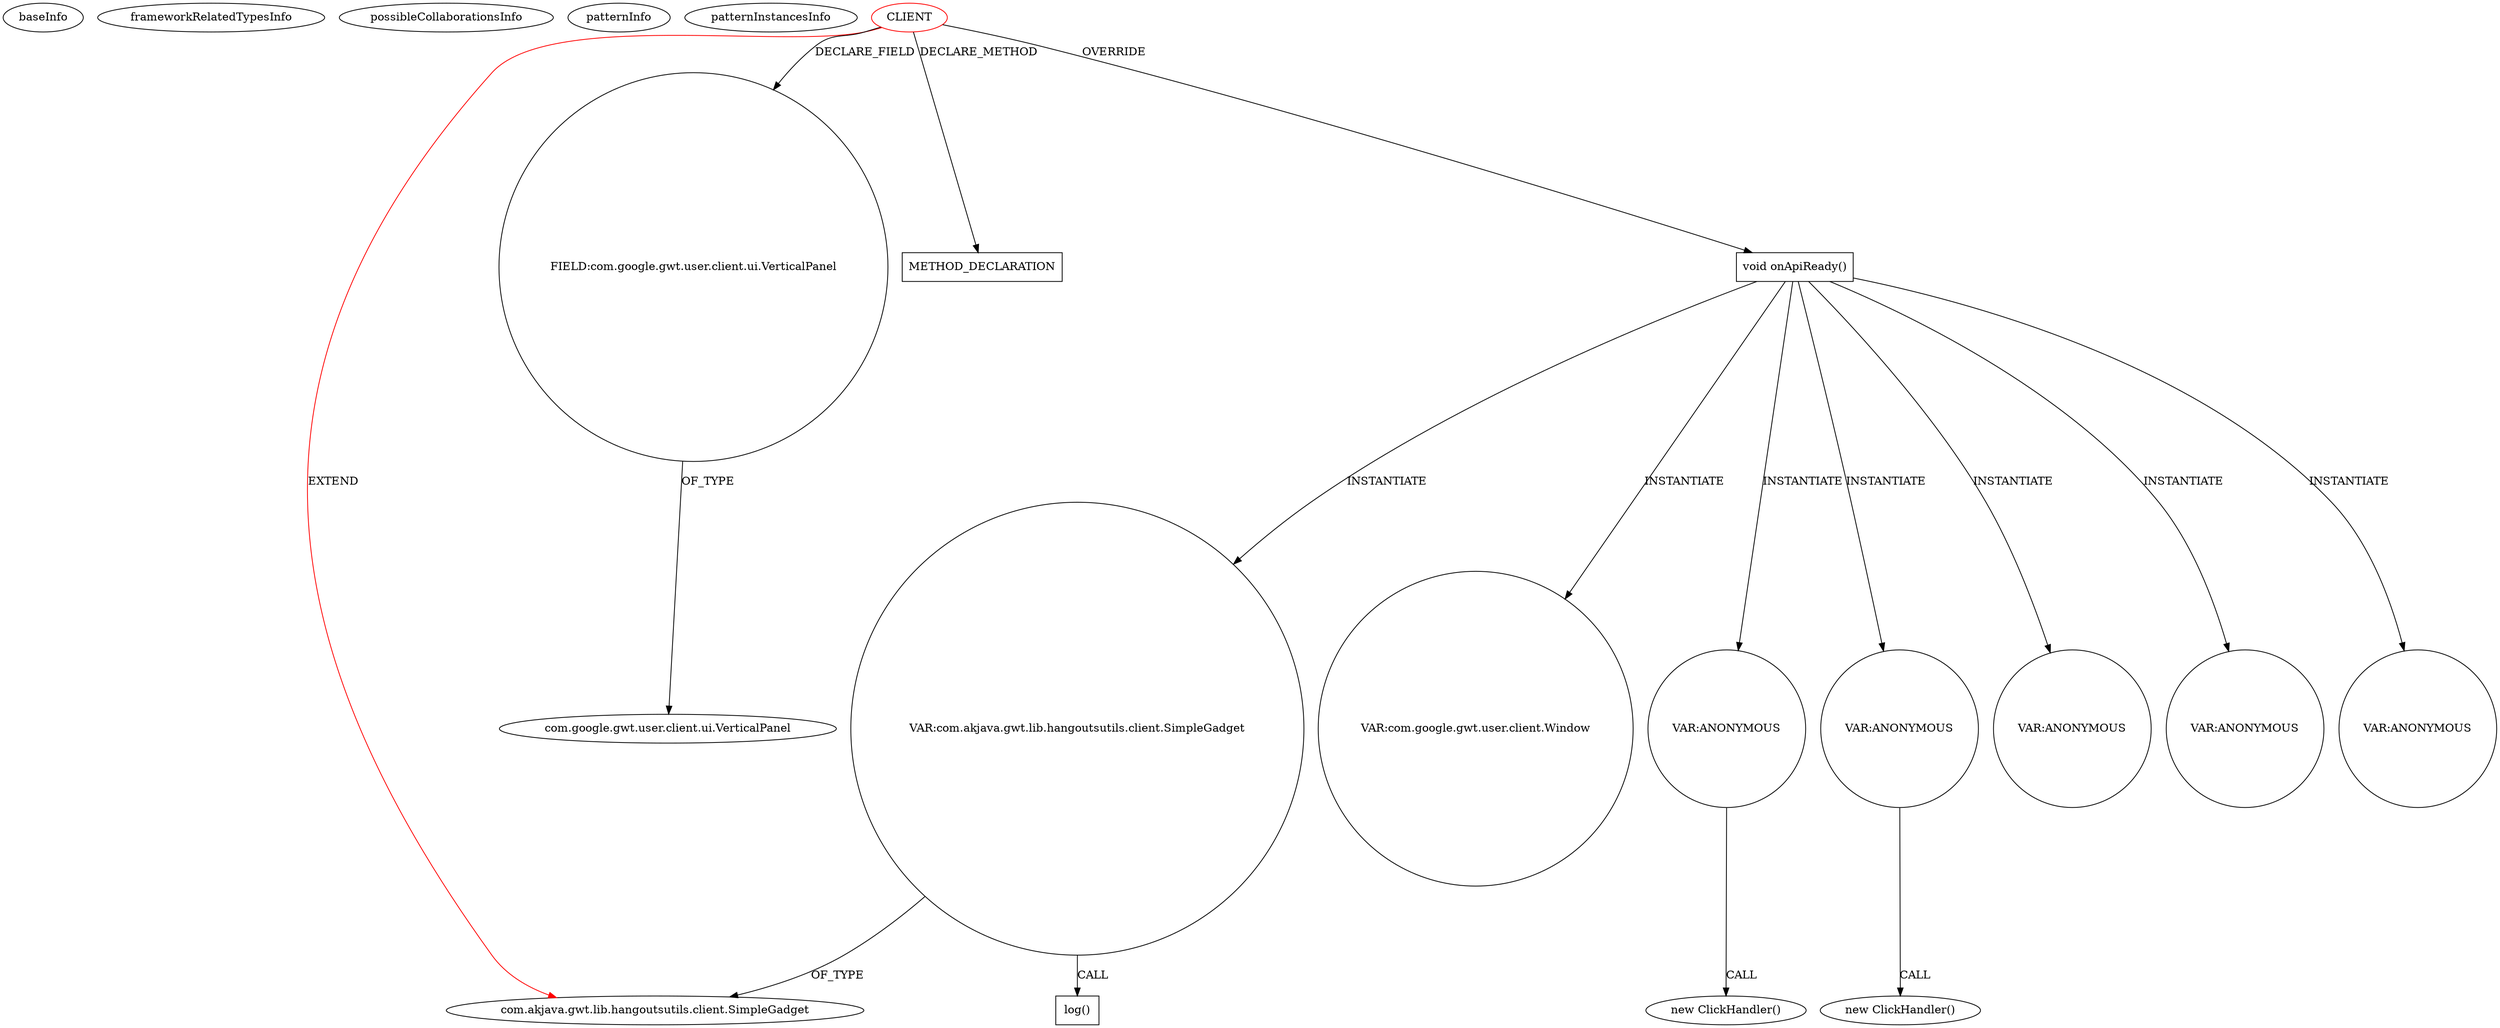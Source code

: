 digraph {
baseInfo[graphId=873,category="pattern",isAnonymous=false,possibleRelation=false]
frameworkRelatedTypesInfo[0="com.akjava.gwt.lib.hangoutsutils.client.SimpleGadget"]
possibleCollaborationsInfo[]
patternInfo[frequency=2.0,patternRootClient=0]
patternInstancesInfo[0="akjava-GWT-Hangouts~/akjava-GWT-Hangouts/GWT-Hangouts-master/apps/easyoverlay/src/com/akjava/gwt/hangout/easyoverlay/client/EasyOverlay.java~EasyOverlay~492",1="akjava-GWT-Hangouts~/akjava-GWT-Hangouts/GWT-Hangouts-master/apps/sound-player/src/com/akjava/gwt/hangout/soundplayer/client/HangoutSoundPlayer.java~HangoutSoundPlayer~561"]
1[label="com.akjava.gwt.lib.hangoutsutils.client.SimpleGadget",vertexType="FRAMEWORK_CLASS_TYPE",isFrameworkType=false]
84[label="VAR:com.akjava.gwt.lib.hangoutsutils.client.SimpleGadget",vertexType="VARIABLE_EXPRESION",isFrameworkType=false,shape=circle]
0[label="CLIENT",vertexType="ROOT_CLIENT_CLASS_DECLARATION",isFrameworkType=false,color=red]
6[label="FIELD:com.google.gwt.user.client.ui.VerticalPanel",vertexType="FIELD_DECLARATION",isFrameworkType=false,shape=circle]
85[label="log()",vertexType="INSIDE_CALL",isFrameworkType=false,shape=box]
570[label="METHOD_DECLARATION",vertexType="CLIENT_METHOD_DECLARATION",isFrameworkType=false,shape=box]
31[label="void onApiReady()",vertexType="OVERRIDING_METHOD_DECLARATION",isFrameworkType=false,shape=box]
7[label="com.google.gwt.user.client.ui.VerticalPanel",vertexType="FRAMEWORK_CLASS_TYPE",isFrameworkType=false]
379[label="VAR:com.google.gwt.user.client.Window",vertexType="VARIABLE_EXPRESION",isFrameworkType=false,shape=circle]
421[label="VAR:ANONYMOUS",vertexType="VARIABLE_EXPRESION",isFrameworkType=false,shape=circle]
420[label="new ClickHandler()",vertexType="CONSTRUCTOR_CALL",isFrameworkType=false]
476[label="VAR:ANONYMOUS",vertexType="VARIABLE_EXPRESION",isFrameworkType=false,shape=circle]
475[label="new ClickHandler()",vertexType="CONSTRUCTOR_CALL",isFrameworkType=false]
354[label="VAR:ANONYMOUS",vertexType="VARIABLE_EXPRESION",isFrameworkType=false,shape=circle]
333[label="VAR:ANONYMOUS",vertexType="VARIABLE_EXPRESION",isFrameworkType=false,shape=circle]
228[label="VAR:ANONYMOUS",vertexType="VARIABLE_EXPRESION",isFrameworkType=false,shape=circle]
31->84[label="INSTANTIATE"]
31->354[label="INSTANTIATE"]
0->570[label="DECLARE_METHOD"]
0->31[label="OVERRIDE"]
31->333[label="INSTANTIATE"]
84->85[label="CALL"]
31->228[label="INSTANTIATE"]
31->421[label="INSTANTIATE"]
421->420[label="CALL"]
476->475[label="CALL"]
31->476[label="INSTANTIATE"]
31->379[label="INSTANTIATE"]
6->7[label="OF_TYPE"]
0->6[label="DECLARE_FIELD"]
0->1[label="EXTEND",color=red]
84->1[label="OF_TYPE"]
}
